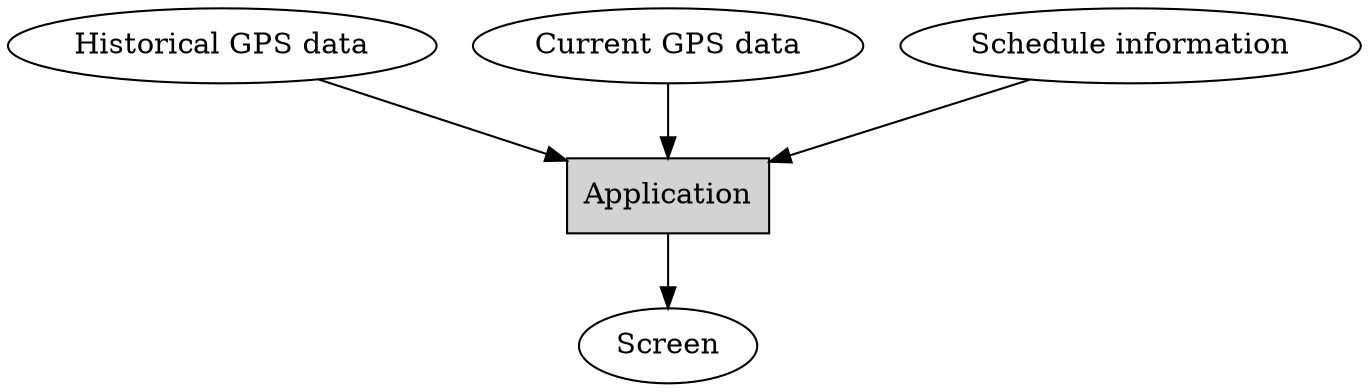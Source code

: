 digraph G {
    "Application" [shape=box fillcolor=lightgrey style=filled];
    "Historical GPS data" -> "Application";
    "Current GPS data" -> "Application";
    "Schedule information" -> "Application";
    "Application" -> "Screen";
}
